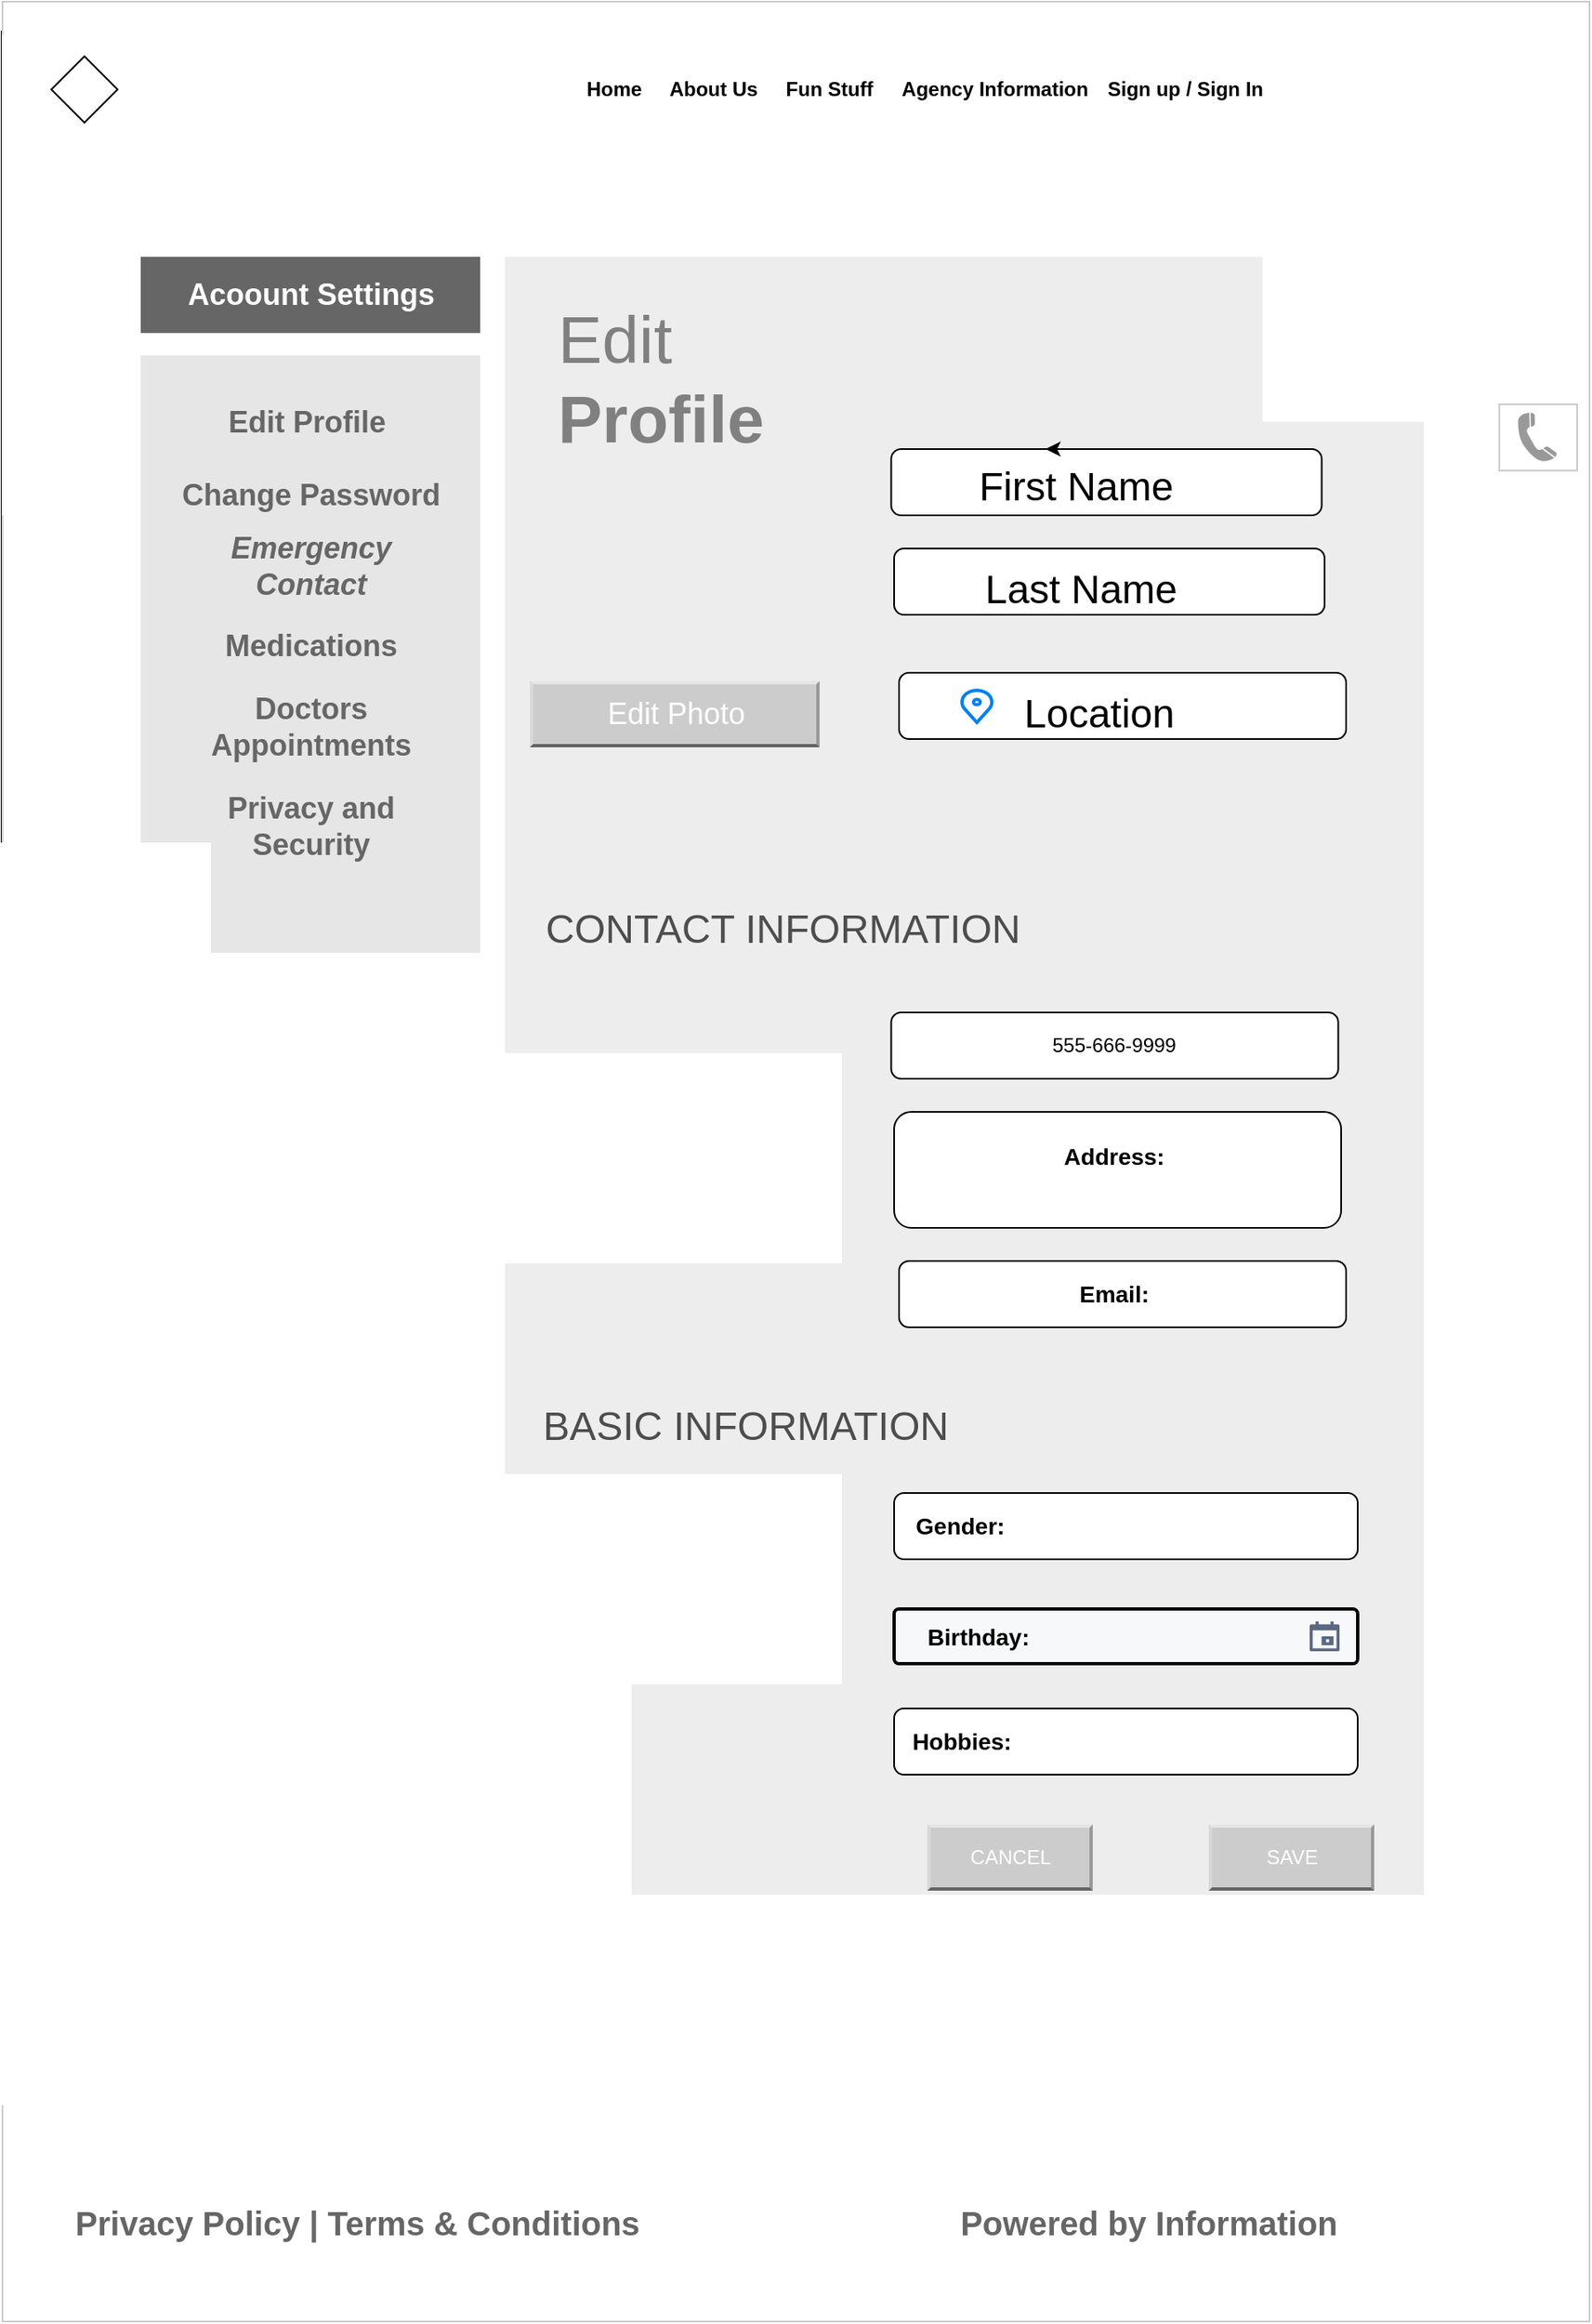 <mxfile version="13.6.2" type="github" pages="2">
  <diagram id="FG9BS8m6Aq1ZOrA0WvgN" name="Page-1">
    <mxGraphModel dx="2070" dy="2230" grid="1" gridSize="10" guides="1" tooltips="1" connect="1" arrows="1" fold="1" page="1" pageScale="1" pageWidth="850" pageHeight="1100" math="0" shadow="0">
      <root>
        <mxCell id="0" />
        <mxCell id="1" parent="0" />
        <mxCell id="u197wY4B6SGhlcCvIEL5-1" value="" style="group" vertex="1" connectable="0" parent="1">
          <mxGeometry x="81" y="-1040" width="959" height="1400" as="geometry" />
        </mxCell>
        <mxCell id="Cww_4uUf4-sxZRk8ilHu-10" value="" style="group;strokeColor=#000000;container=0;" vertex="1" connectable="0" parent="u197wY4B6SGhlcCvIEL5-1">
          <mxGeometry y="18" width="880.5" height="932" as="geometry" />
        </mxCell>
        <mxCell id="Cww_4uUf4-sxZRk8ilHu-11" value="" style="group;fillColor=#E6E6E6;container=0;" vertex="1" connectable="0" parent="u197wY4B6SGhlcCvIEL5-1">
          <mxGeometry y="18" width="880.5" height="932" as="geometry" />
        </mxCell>
        <mxCell id="Cww_4uUf4-sxZRk8ilHu-12" value="" style="rounded=0;whiteSpace=wrap;html=1;strokeColor=#CCCCCC;" vertex="1" parent="u197wY4B6SGhlcCvIEL5-1">
          <mxGeometry x="0.5" width="958.5" height="1400" as="geometry" />
        </mxCell>
        <mxCell id="Cww_4uUf4-sxZRk8ilHu-13" value="" style="rounded=0;whiteSpace=wrap;html=1;fontFamily=Times New Roman;strokeColor=none;" vertex="1" parent="u197wY4B6SGhlcCvIEL5-1">
          <mxGeometry y="20" width="880" height="290" as="geometry" />
        </mxCell>
        <mxCell id="Cww_4uUf4-sxZRk8ilHu-14" value="" style="rhombus;whiteSpace=wrap;html=1;fontFamily=Helvetica;fontSize=12;fontColor=#000000;align=center;strokeColor=#000000;fillColor=#ffffff;" vertex="1" parent="u197wY4B6SGhlcCvIEL5-1">
          <mxGeometry x="30" y="33" width="40" height="40" as="geometry" />
        </mxCell>
        <mxCell id="Cww_4uUf4-sxZRk8ilHu-15" value="" style="group;fontStyle=1" vertex="1" connectable="0" parent="u197wY4B6SGhlcCvIEL5-1">
          <mxGeometry x="350" y="43" width="420" height="20" as="geometry" />
        </mxCell>
        <mxCell id="Cww_4uUf4-sxZRk8ilHu-16" value="&lt;b&gt;Home&lt;/b&gt;" style="text;html=1;strokeColor=none;fillColor=none;align=center;verticalAlign=middle;whiteSpace=wrap;rounded=0;" vertex="1" parent="Cww_4uUf4-sxZRk8ilHu-15">
          <mxGeometry width="40" height="20" as="geometry" />
        </mxCell>
        <mxCell id="Cww_4uUf4-sxZRk8ilHu-17" value="&lt;b&gt;About Us&lt;/b&gt;" style="text;html=1;strokeColor=none;fillColor=none;align=center;verticalAlign=middle;whiteSpace=wrap;rounded=0;" vertex="1" parent="Cww_4uUf4-sxZRk8ilHu-15">
          <mxGeometry x="50" width="60" height="20" as="geometry" />
        </mxCell>
        <mxCell id="Cww_4uUf4-sxZRk8ilHu-18" value="&lt;b&gt;Agency Information&lt;/b&gt;" style="text;html=1;strokeColor=none;fillColor=none;align=center;verticalAlign=middle;whiteSpace=wrap;rounded=0;" vertex="1" parent="Cww_4uUf4-sxZRk8ilHu-15">
          <mxGeometry x="190" width="120" height="20" as="geometry" />
        </mxCell>
        <mxCell id="Cww_4uUf4-sxZRk8ilHu-19" value="&lt;b&gt;Sign up / Sign In&lt;/b&gt;" style="text;html=1;strokeColor=none;fillColor=none;align=center;verticalAlign=middle;whiteSpace=wrap;rounded=0;" vertex="1" parent="Cww_4uUf4-sxZRk8ilHu-15">
          <mxGeometry x="310" width="110" height="20" as="geometry" />
        </mxCell>
        <mxCell id="Cww_4uUf4-sxZRk8ilHu-20" value="Fun Stuff" style="text;html=1;strokeColor=none;fillColor=none;align=center;verticalAlign=middle;whiteSpace=wrap;rounded=0;fontStyle=1" vertex="1" parent="Cww_4uUf4-sxZRk8ilHu-15">
          <mxGeometry x="120" width="60" height="20" as="geometry" />
        </mxCell>
        <mxCell id="Cww_4uUf4-sxZRk8ilHu-21" style="edgeStyle=orthogonalEdgeStyle;rounded=0;orthogonalLoop=1;jettySize=auto;html=1;exitX=0.5;exitY=1;exitDx=0;exitDy=0;" edge="1" parent="Cww_4uUf4-sxZRk8ilHu-15" source="Cww_4uUf4-sxZRk8ilHu-20" target="Cww_4uUf4-sxZRk8ilHu-20">
          <mxGeometry relative="1" as="geometry" />
        </mxCell>
        <mxCell id="Cww_4uUf4-sxZRk8ilHu-22" value="" style="rounded=0;whiteSpace=wrap;html=1;fontColor=#CCCCCC;strokeColor=#CCCCCC;" vertex="1" parent="u197wY4B6SGhlcCvIEL5-1">
          <mxGeometry x="904.5" y="243" width="47" height="40" as="geometry" />
        </mxCell>
        <mxCell id="Cww_4uUf4-sxZRk8ilHu-23" value="" style="shape=mxgraph.signs.tech.telephone_3;html=1;strokeColor=none;verticalLabelPosition=bottom;verticalAlign=top;align=center;fontColor=#CCCCCC;fillColor=#999999;" vertex="1" parent="u197wY4B6SGhlcCvIEL5-1">
          <mxGeometry x="915.75" y="248" width="23.5" height="30" as="geometry" />
        </mxCell>
        <mxCell id="Cww_4uUf4-sxZRk8ilHu-24" value="&lt;b&gt;&lt;font style=&quot;font-size: 20px&quot; color=&quot;#666666&quot;&gt;Powered by Information&lt;/font&gt;&lt;/b&gt;" style="text;html=1;strokeColor=none;fillColor=none;align=center;verticalAlign=middle;whiteSpace=wrap;rounded=0;fontFamily=Helvetica;fontSize=15;fontColor=#FFFFFF;" vertex="1" parent="u197wY4B6SGhlcCvIEL5-1">
          <mxGeometry x="539" y="1330" width="307.5" height="20" as="geometry" />
        </mxCell>
        <mxCell id="Cww_4uUf4-sxZRk8ilHu-25" value="" style="group" vertex="1" connectable="0" parent="u197wY4B6SGhlcCvIEL5-1">
          <mxGeometry x="84" y="154" width="815" height="660" as="geometry" />
        </mxCell>
        <mxCell id="Cww_4uUf4-sxZRk8ilHu-28" value="" style="rounded=0;whiteSpace=wrap;html=1;fillColor=#666666;strokeColor=none;" vertex="1" parent="Cww_4uUf4-sxZRk8ilHu-25">
          <mxGeometry width="205" height="45.961" as="geometry" />
        </mxCell>
        <mxCell id="Cww_4uUf4-sxZRk8ilHu-29" value="" style="rounded=0;whiteSpace=wrap;html=1;fillColor=#E6E6E6;strokeColor=none;" vertex="1" parent="Cww_4uUf4-sxZRk8ilHu-25">
          <mxGeometry y="59.44" width="205" height="360.56" as="geometry" />
        </mxCell>
        <mxCell id="Cww_4uUf4-sxZRk8ilHu-30" value="&lt;font style=&quot;font-size: 18px&quot; color=&quot;#ffffff&quot;&gt;&lt;b&gt;Acoount Settings&lt;/b&gt;&lt;/font&gt;" style="text;html=1;strokeColor=none;fillColor=none;align=center;verticalAlign=middle;whiteSpace=wrap;rounded=0;" vertex="1" parent="Cww_4uUf4-sxZRk8ilHu-25">
          <mxGeometry x="17.5" y="5.362" width="170" height="35.237" as="geometry" />
        </mxCell>
        <mxCell id="Cww_4uUf4-sxZRk8ilHu-31" value="&lt;font color=&quot;#666666&quot;&gt;&lt;span style=&quot;font-size: 18px&quot;&gt;&lt;b&gt;Edit Profile&amp;nbsp;&lt;/b&gt;&lt;/span&gt;&lt;/font&gt;" style="text;html=1;strokeColor=none;fillColor=none;align=center;verticalAlign=middle;whiteSpace=wrap;rounded=0;" vertex="1" parent="Cww_4uUf4-sxZRk8ilHu-25">
          <mxGeometry x="17.5" y="82.73" width="170" height="35.237" as="geometry" />
        </mxCell>
        <mxCell id="Cww_4uUf4-sxZRk8ilHu-32" value="&lt;font color=&quot;#666666&quot;&gt;&lt;span style=&quot;font-size: 18px&quot;&gt;&lt;b&gt;Change Password&lt;/b&gt;&lt;/span&gt;&lt;/font&gt;" style="text;html=1;strokeColor=none;fillColor=none;align=center;verticalAlign=middle;whiteSpace=wrap;rounded=0;" vertex="1" parent="Cww_4uUf4-sxZRk8ilHu-25">
          <mxGeometry x="17.5" y="125.996" width="170" height="35.237" as="geometry" />
        </mxCell>
        <mxCell id="Cww_4uUf4-sxZRk8ilHu-33" value="&lt;font color=&quot;#666666&quot;&gt;&lt;span style=&quot;font-size: 18px&quot;&gt;&lt;b&gt;&lt;i&gt;Emergency Contact&lt;/i&gt;&lt;/b&gt;&lt;/span&gt;&lt;/font&gt;" style="text;html=1;strokeColor=none;fillColor=none;align=center;verticalAlign=middle;whiteSpace=wrap;rounded=0;" vertex="1" parent="Cww_4uUf4-sxZRk8ilHu-25">
          <mxGeometry x="17.5" y="169.023" width="170" height="35.237" as="geometry" />
        </mxCell>
        <mxCell id="Cww_4uUf4-sxZRk8ilHu-34" value="&lt;font color=&quot;#666666&quot;&gt;&lt;span style=&quot;font-size: 18px&quot;&gt;&lt;b&gt;Medications&lt;/b&gt;&lt;/span&gt;&lt;/font&gt;" style="text;html=1;strokeColor=none;fillColor=none;align=center;verticalAlign=middle;whiteSpace=wrap;rounded=0;" vertex="1" parent="Cww_4uUf4-sxZRk8ilHu-25">
          <mxGeometry x="17.5" y="217.29" width="170" height="35.237" as="geometry" />
        </mxCell>
        <mxCell id="Cww_4uUf4-sxZRk8ilHu-35" value="&lt;font color=&quot;#666666&quot;&gt;&lt;span style=&quot;font-size: 18px&quot;&gt;&lt;b&gt;Doctors Appointments&lt;/b&gt;&lt;/span&gt;&lt;/font&gt;" style="text;html=1;strokeColor=none;fillColor=none;align=center;verticalAlign=middle;whiteSpace=wrap;rounded=0;" vertex="1" parent="Cww_4uUf4-sxZRk8ilHu-25">
          <mxGeometry x="17.5" y="265.996" width="170" height="35.237" as="geometry" />
        </mxCell>
        <mxCell id="Cww_4uUf4-sxZRk8ilHu-36" value="&lt;font color=&quot;#666666&quot;&gt;&lt;span style=&quot;font-size: 18px&quot;&gt;&lt;b&gt;Privacy and Security&lt;/b&gt;&lt;/span&gt;&lt;/font&gt;" style="text;html=1;strokeColor=none;fillColor=none;align=center;verticalAlign=middle;whiteSpace=wrap;rounded=0;" vertex="1" parent="Cww_4uUf4-sxZRk8ilHu-25">
          <mxGeometry x="17.5" y="326.003" width="170" height="35.237" as="geometry" />
        </mxCell>
        <mxCell id="Cww_4uUf4-sxZRk8ilHu-57" value="&lt;b&gt;&lt;font style=&quot;font-size: 20px&quot; color=&quot;#666666&quot;&gt;Privacy Policy | Terms &amp;amp; Conditions&lt;/font&gt;&lt;/b&gt;" style="text;html=1;strokeColor=none;fillColor=none;align=center;verticalAlign=middle;whiteSpace=wrap;rounded=0;fontFamily=Helvetica;fontSize=15;fontColor=#FFFFFF;" vertex="1" parent="u197wY4B6SGhlcCvIEL5-1">
          <mxGeometry y="1330" width="430" height="20" as="geometry" />
        </mxCell>
        <mxCell id="Cww_4uUf4-sxZRk8ilHu-58" value="" style="rounded=0;whiteSpace=wrap;html=1;fontFamily=Helvetica;fontSize=25;fontColor=#333333;strokeColor=none;fillColor=#EDEDED;" vertex="1" parent="u197wY4B6SGhlcCvIEL5-1">
          <mxGeometry x="304" y="154" width="555" height="1086" as="geometry" />
        </mxCell>
        <mxCell id="Cww_4uUf4-sxZRk8ilHu-59" value="&lt;font color=&quot;#808080&quot;&gt;Edit&lt;br&gt;&lt;b&gt;Profile&lt;/b&gt;&lt;br&gt;&lt;/font&gt;" style="text;html=1;strokeColor=none;fillColor=none;align=left;verticalAlign=middle;whiteSpace=wrap;rounded=0;fontFamily=Helvetica;fontSize=40;fontColor=#666666;" vertex="1" parent="u197wY4B6SGhlcCvIEL5-1">
          <mxGeometry x="334" y="180" width="220" height="94" as="geometry" />
        </mxCell>
        <mxCell id="Cww_4uUf4-sxZRk8ilHu-86" value="" style="rounded=1;whiteSpace=wrap;html=1;fillColor=#FFFFFF;" vertex="1" parent="u197wY4B6SGhlcCvIEL5-1">
          <mxGeometry x="537.25" y="270" width="260" height="40" as="geometry" />
        </mxCell>
        <mxCell id="Cww_4uUf4-sxZRk8ilHu-88" value="" style="shape=image;html=1;verticalAlign=top;verticalLabelPosition=bottom;labelBackgroundColor=#ffffff;imageAspect=0;aspect=fixed;image=https://cdn0.iconfinder.com/data/icons/small-n-flat/24/678099-profile-filled-128.png;opacity=20;" vertex="1" parent="u197wY4B6SGhlcCvIEL5-1">
          <mxGeometry x="344" y="270" width="128" height="128" as="geometry" />
        </mxCell>
        <mxCell id="Cww_4uUf4-sxZRk8ilHu-81" value="&lt;font style=&quot;font-size: 18px&quot;&gt;Edit Photo&lt;/font&gt;" style="labelPosition=center;verticalLabelPosition=middle;align=center;html=1;shape=mxgraph.basic.shaded_button;dx=2;fontColor=#ffffff;strokeColor=#CCCCCC;fillColor=#CCCCCC;" vertex="1" parent="u197wY4B6SGhlcCvIEL5-1">
          <mxGeometry x="319" y="410" width="175" height="40" as="geometry" />
        </mxCell>
        <mxCell id="Cww_4uUf4-sxZRk8ilHu-93" value="" style="rounded=1;whiteSpace=wrap;html=1;fillColor=#FFFFFF;" vertex="1" parent="u197wY4B6SGhlcCvIEL5-1">
          <mxGeometry x="539" y="330" width="260" height="40" as="geometry" />
        </mxCell>
        <mxCell id="Cww_4uUf4-sxZRk8ilHu-98" value="" style="group" vertex="1" connectable="0" parent="u197wY4B6SGhlcCvIEL5-1">
          <mxGeometry x="569" y="410" width="270" height="40" as="geometry" />
        </mxCell>
        <mxCell id="Cww_4uUf4-sxZRk8ilHu-85" value="" style="rounded=1;whiteSpace=wrap;html=1;fillColor=#FFFFFF;" vertex="1" parent="Cww_4uUf4-sxZRk8ilHu-98">
          <mxGeometry x="-27" y="-5" width="270" height="40" as="geometry" />
        </mxCell>
        <mxCell id="Cww_4uUf4-sxZRk8ilHu-84" value="&lt;font style=&quot;font-size: 24px&quot;&gt;Location&lt;/font&gt;" style="text;html=1;strokeColor=none;fillColor=none;align=center;verticalAlign=middle;whiteSpace=wrap;rounded=0;" vertex="1" parent="Cww_4uUf4-sxZRk8ilHu-98">
          <mxGeometry x="51.25" y="5" width="86" height="30" as="geometry" />
        </mxCell>
        <mxCell id="Cww_4uUf4-sxZRk8ilHu-63" value="" style="html=1;verticalLabelPosition=bottom;align=center;labelBackgroundColor=#ffffff;verticalAlign=top;strokeWidth=2;strokeColor=#0080F0;shadow=0;dashed=0;shape=mxgraph.ios7.icons.location;" vertex="1" parent="Cww_4uUf4-sxZRk8ilHu-98">
          <mxGeometry x="10" y="5" width="20" height="20" as="geometry" />
        </mxCell>
        <mxCell id="Cww_4uUf4-sxZRk8ilHu-64" value="&lt;font style=&quot;font-size: 24px&quot;&gt;CONTACT INFORMATION&lt;/font&gt;" style="text;html=1;strokeColor=none;align=center;verticalAlign=middle;whiteSpace=wrap;rounded=0;fontColor=#4D4D4D;" vertex="1" parent="u197wY4B6SGhlcCvIEL5-1">
          <mxGeometry x="319" y="550" width="306" height="20" as="geometry" />
        </mxCell>
        <mxCell id="Cww_4uUf4-sxZRk8ilHu-66" value="555-666-9999" style="rounded=1;whiteSpace=wrap;html=1;fillColor=#FFFFFF;" vertex="1" parent="u197wY4B6SGhlcCvIEL5-1">
          <mxGeometry x="537.25" y="610" width="270" height="40" as="geometry" />
        </mxCell>
        <mxCell id="Cww_4uUf4-sxZRk8ilHu-69" value="" style="rounded=1;whiteSpace=wrap;html=1;fillColor=#FFFFFF;" vertex="1" parent="u197wY4B6SGhlcCvIEL5-1">
          <mxGeometry x="539" y="670" width="270" height="70" as="geometry" />
        </mxCell>
        <mxCell id="Cww_4uUf4-sxZRk8ilHu-70" value="" style="rounded=1;whiteSpace=wrap;html=1;fillColor=#FFFFFF;" vertex="1" parent="u197wY4B6SGhlcCvIEL5-1">
          <mxGeometry x="542" y="760" width="270" height="40" as="geometry" />
        </mxCell>
        <mxCell id="Cww_4uUf4-sxZRk8ilHu-71" value="&lt;span style=&quot;font-size: 24px&quot;&gt;BASIC INFORMATION&lt;/span&gt;" style="text;html=1;strokeColor=none;align=center;verticalAlign=middle;whiteSpace=wrap;rounded=0;fontColor=#4D4D4D;" vertex="1" parent="u197wY4B6SGhlcCvIEL5-1">
          <mxGeometry x="319" y="850" width="261" height="20" as="geometry" />
        </mxCell>
        <mxCell id="Cww_4uUf4-sxZRk8ilHu-75" value="" style="rounded=1;whiteSpace=wrap;html=1;fillColor=#FFFFFF;" vertex="1" parent="u197wY4B6SGhlcCvIEL5-1">
          <mxGeometry x="539" y="900" width="280" height="40" as="geometry" />
        </mxCell>
        <mxCell id="Cww_4uUf4-sxZRk8ilHu-82" value="" style="rounded=1;arcSize=9;fillColor=#F7F8F9;align=left;spacingLeft=5;html=1;strokeWidth=2;fontColor=#596780;fontSize=12" vertex="1" parent="u197wY4B6SGhlcCvIEL5-1">
          <mxGeometry x="539" y="970" width="280" height="33" as="geometry" />
        </mxCell>
        <mxCell id="Cww_4uUf4-sxZRk8ilHu-83" value="" style="shape=mxgraph.gmdl.calendar;fillColor=#5A6881;strokeColor=none" vertex="1" parent="Cww_4uUf4-sxZRk8ilHu-82">
          <mxGeometry x="1" y="0.5" width="18" height="18" relative="1" as="geometry">
            <mxPoint x="-29" y="-9" as="offset" />
          </mxGeometry>
        </mxCell>
        <mxCell id="Cww_4uUf4-sxZRk8ilHu-74" value="&lt;span style=&quot;font-size: 14px&quot;&gt;&lt;b&gt;Birthday:&lt;/b&gt;&lt;/span&gt;" style="text;html=1;strokeColor=none;fillColor=none;align=center;verticalAlign=middle;whiteSpace=wrap;rounded=0;" vertex="1" parent="Cww_4uUf4-sxZRk8ilHu-82">
          <mxGeometry x="21" y="6.5" width="60" height="20" as="geometry" />
        </mxCell>
        <mxCell id="Cww_4uUf4-sxZRk8ilHu-77" value="" style="rounded=1;whiteSpace=wrap;html=1;fillColor=#FFFFFF;" vertex="1" parent="u197wY4B6SGhlcCvIEL5-1">
          <mxGeometry x="539" y="1030" width="280" height="40" as="geometry" />
        </mxCell>
        <mxCell id="Cww_4uUf4-sxZRk8ilHu-80" value="CANCEL" style="labelPosition=center;verticalLabelPosition=middle;align=center;html=1;shape=mxgraph.basic.shaded_button;dx=2;strokeColor=#006EAF;fontColor=#ffffff;fillColor=#CCCCCC;" vertex="1" parent="u197wY4B6SGhlcCvIEL5-1">
          <mxGeometry x="559" y="1100" width="100" height="40" as="geometry" />
        </mxCell>
        <mxCell id="Cww_4uUf4-sxZRk8ilHu-79" value="SAVE&lt;span style=&quot;font-family: monospace; font-size: 0px;&quot;&gt;%3CmxGraphModel%3E%3Croot%3E%3CmxCell%20id%3D%220%22%2F%3E%3CmxCell%20id%3D%221%22%20parent%3D%220%22%2F%3E%3CmxCell%20id%3D%222%22%20value%3D%22%22%20style%3D%22shape%3Ddelay%3BwhiteSpace%3Dwrap%3Bhtml%3D1%3BfillColor%3D%23FFFFFF%3BfontColor%3D%234D4D4D%3B%22%20vertex%3D%221%22%20parent%3D%221%22%3E%3CmxGeometry%20x%3D%2290%22%20y%3D%221070%22%20width%3D%22100%22%20height%3D%2230%22%20as%3D%22geometry%22%2F%3E%3C%2FmxCell%3E%3C%2Froot%3E%3C%2FmxGraphModel%3E&lt;/span&gt;&lt;span style=&quot;font-family: monospace; font-size: 0px;&quot;&gt;%3CmxGraphModel%3E%3Croot%3E%3CmxCell%20id%3D%220%22%2F%3E%3CmxCell%20id%3D%221%22%20parent%3D%220%22%2F%3E%3CmxCell%20id%3D%222%22%20value%3D%22%22%20style%3D%22shape%3Ddelay%3BwhiteSpace%3Dwrap%3Bhtml%3D1%3BfillColor%3D%23FFFFFF%3BfontColor%3D%234D4D4D%3B%22%20vertex%3D%221%22%20parent%3D%221%22%3E%3CmxGeometry%20x%3D%2290%22%20y%3D%221070%22%20width%3D%22100%22%20height%3D%2230%22%20as%3D%22geometry%22%2F%3E%3C%2FmxCell%3E%3C%2Froot%3E%3C%2FmxGraphModel%3E&lt;/span&gt;" style="labelPosition=center;verticalLabelPosition=middle;align=center;html=1;shape=mxgraph.basic.shaded_button;dx=2;strokeColor=#006EAF;fontColor=#ffffff;fillColor=#CCCCCC;" vertex="1" parent="u197wY4B6SGhlcCvIEL5-1">
          <mxGeometry x="729" y="1100" width="100" height="40" as="geometry" />
        </mxCell>
        <mxCell id="Cww_4uUf4-sxZRk8ilHu-68" value="&lt;font style=&quot;font-size: 14px&quot;&gt;&lt;b&gt;Email:&lt;/b&gt;&lt;/font&gt;" style="text;html=1;strokeColor=none;fillColor=none;align=center;verticalAlign=middle;whiteSpace=wrap;rounded=0;" vertex="1" parent="u197wY4B6SGhlcCvIEL5-1">
          <mxGeometry x="647.25" y="770" width="50" height="20" as="geometry" />
        </mxCell>
        <mxCell id="Cww_4uUf4-sxZRk8ilHu-67" value="&lt;span style=&quot;font-size: 14px&quot;&gt;&lt;b&gt;Address:&lt;/b&gt;&lt;/span&gt;" style="text;html=1;strokeColor=none;fillColor=none;align=center;verticalAlign=middle;whiteSpace=wrap;rounded=0;" vertex="1" parent="u197wY4B6SGhlcCvIEL5-1">
          <mxGeometry x="642.25" y="687" width="60" height="20" as="geometry" />
        </mxCell>
        <mxCell id="Cww_4uUf4-sxZRk8ilHu-72" value="&lt;span style=&quot;font-size: 14px&quot;&gt;&lt;b&gt;Gender:&lt;/b&gt;&lt;/span&gt;" style="text;html=1;strokeColor=none;fillColor=none;align=center;verticalAlign=middle;whiteSpace=wrap;rounded=0;" vertex="1" parent="u197wY4B6SGhlcCvIEL5-1">
          <mxGeometry x="549" y="910" width="60" height="20" as="geometry" />
        </mxCell>
        <mxCell id="Cww_4uUf4-sxZRk8ilHu-73" value="&lt;span style=&quot;font-size: 14px&quot;&gt;&lt;b&gt;Hobbies:&lt;/b&gt;&lt;/span&gt;" style="text;html=1;strokeColor=none;fillColor=none;align=center;verticalAlign=middle;whiteSpace=wrap;rounded=0;" vertex="1" parent="u197wY4B6SGhlcCvIEL5-1">
          <mxGeometry x="550" y="1040" width="60" height="20" as="geometry" />
        </mxCell>
        <mxCell id="Cww_4uUf4-sxZRk8ilHu-76" style="edgeStyle=orthogonalEdgeStyle;rounded=0;orthogonalLoop=1;jettySize=auto;html=1;exitX=0.5;exitY=1;exitDx=0;exitDy=0;fontColor=#4D4D4D;" edge="1" parent="u197wY4B6SGhlcCvIEL5-1" source="Cww_4uUf4-sxZRk8ilHu-73" target="Cww_4uUf4-sxZRk8ilHu-73">
          <mxGeometry relative="1" as="geometry" />
        </mxCell>
        <mxCell id="Cww_4uUf4-sxZRk8ilHu-91" style="edgeStyle=orthogonalEdgeStyle;rounded=0;orthogonalLoop=1;jettySize=auto;html=1;exitX=0.5;exitY=0;exitDx=0;exitDy=0;entryX=0.25;entryY=0;entryDx=0;entryDy=0;fontSize=25;fontColor=#000000;" edge="1" parent="u197wY4B6SGhlcCvIEL5-1">
          <mxGeometry relative="1" as="geometry">
            <mxPoint x="662" y="270" as="sourcePoint" />
            <mxPoint x="630.5" y="270" as="targetPoint" />
          </mxGeometry>
        </mxCell>
        <mxCell id="Cww_4uUf4-sxZRk8ilHu-87" value="&lt;font style=&quot;font-size: 24px&quot;&gt;Last Name&lt;/font&gt;" style="text;html=1;strokeColor=none;fillColor=none;align=center;verticalAlign=middle;whiteSpace=wrap;rounded=0;" vertex="1" parent="u197wY4B6SGhlcCvIEL5-1">
          <mxGeometry x="589" y="340" width="126" height="30" as="geometry" />
        </mxCell>
        <mxCell id="Cww_4uUf4-sxZRk8ilHu-100" value="&lt;font style=&quot;font-size: 24px&quot;&gt;First Name&lt;/font&gt;" style="text;html=1;strokeColor=none;fillColor=none;align=center;verticalAlign=middle;whiteSpace=wrap;rounded=0;" vertex="1" parent="u197wY4B6SGhlcCvIEL5-1">
          <mxGeometry x="586" y="278" width="126" height="30" as="geometry" />
        </mxCell>
      </root>
    </mxGraphModel>
  </diagram>
  <diagram id="ovaR8N8WrJw3hFMRFfUv" name="Page-2">
    <mxGraphModel dx="828" dy="1552" grid="1" gridSize="10" guides="1" tooltips="1" connect="1" arrows="1" fold="1" page="1" pageScale="1" pageWidth="850" pageHeight="1100" math="0" shadow="0">
      <root>
        <mxCell id="Gfk7INZrDM2vCeWvqn-7-0" />
        <mxCell id="Gfk7INZrDM2vCeWvqn-7-1" parent="Gfk7INZrDM2vCeWvqn-7-0" />
        <mxCell id="RSS6CRKbhPHFAODeai5Q-0" value="" style="group" vertex="1" connectable="0" parent="Gfk7INZrDM2vCeWvqn-7-1">
          <mxGeometry x="81" y="-1040" width="959" height="1400" as="geometry" />
        </mxCell>
        <mxCell id="RSS6CRKbhPHFAODeai5Q-1" value="" style="group;strokeColor=#000000;container=0;" vertex="1" connectable="0" parent="RSS6CRKbhPHFAODeai5Q-0">
          <mxGeometry y="18" width="880.5" height="932" as="geometry" />
        </mxCell>
        <mxCell id="RSS6CRKbhPHFAODeai5Q-2" value="" style="group;fillColor=#E6E6E6;container=0;" vertex="1" connectable="0" parent="RSS6CRKbhPHFAODeai5Q-0">
          <mxGeometry y="18" width="880.5" height="932" as="geometry" />
        </mxCell>
        <mxCell id="RSS6CRKbhPHFAODeai5Q-3" value="" style="rounded=0;whiteSpace=wrap;html=1;strokeColor=#CCCCCC;" vertex="1" parent="RSS6CRKbhPHFAODeai5Q-0">
          <mxGeometry x="0.5" width="958.5" height="1400" as="geometry" />
        </mxCell>
        <mxCell id="RSS6CRKbhPHFAODeai5Q-4" value="" style="rounded=0;whiteSpace=wrap;html=1;fontFamily=Times New Roman;strokeColor=none;" vertex="1" parent="RSS6CRKbhPHFAODeai5Q-0">
          <mxGeometry y="20" width="880" height="290" as="geometry" />
        </mxCell>
        <mxCell id="RSS6CRKbhPHFAODeai5Q-5" value="" style="rhombus;whiteSpace=wrap;html=1;fontFamily=Helvetica;fontSize=12;fontColor=#000000;align=center;strokeColor=#000000;fillColor=#ffffff;" vertex="1" parent="RSS6CRKbhPHFAODeai5Q-0">
          <mxGeometry x="30" y="33" width="40" height="40" as="geometry" />
        </mxCell>
        <mxCell id="RSS6CRKbhPHFAODeai5Q-6" value="" style="group;fontStyle=1" vertex="1" connectable="0" parent="RSS6CRKbhPHFAODeai5Q-0">
          <mxGeometry x="350" y="43" width="420" height="20" as="geometry" />
        </mxCell>
        <mxCell id="RSS6CRKbhPHFAODeai5Q-7" value="&lt;b&gt;Home&lt;/b&gt;" style="text;html=1;strokeColor=none;fillColor=none;align=center;verticalAlign=middle;whiteSpace=wrap;rounded=0;" vertex="1" parent="RSS6CRKbhPHFAODeai5Q-6">
          <mxGeometry width="40" height="20" as="geometry" />
        </mxCell>
        <mxCell id="RSS6CRKbhPHFAODeai5Q-8" value="&lt;b&gt;About Us&lt;/b&gt;" style="text;html=1;strokeColor=none;fillColor=none;align=center;verticalAlign=middle;whiteSpace=wrap;rounded=0;" vertex="1" parent="RSS6CRKbhPHFAODeai5Q-6">
          <mxGeometry x="50" width="60" height="20" as="geometry" />
        </mxCell>
        <mxCell id="RSS6CRKbhPHFAODeai5Q-9" value="&lt;b&gt;Agency Information&lt;/b&gt;" style="text;html=1;strokeColor=none;fillColor=none;align=center;verticalAlign=middle;whiteSpace=wrap;rounded=0;" vertex="1" parent="RSS6CRKbhPHFAODeai5Q-6">
          <mxGeometry x="190" width="120" height="20" as="geometry" />
        </mxCell>
        <mxCell id="RSS6CRKbhPHFAODeai5Q-10" value="&lt;b&gt;Sign up / Sign In&lt;/b&gt;" style="text;html=1;strokeColor=none;fillColor=none;align=center;verticalAlign=middle;whiteSpace=wrap;rounded=0;" vertex="1" parent="RSS6CRKbhPHFAODeai5Q-6">
          <mxGeometry x="310" width="110" height="20" as="geometry" />
        </mxCell>
        <mxCell id="RSS6CRKbhPHFAODeai5Q-11" value="Fun Stuff" style="text;html=1;strokeColor=none;fillColor=none;align=center;verticalAlign=middle;whiteSpace=wrap;rounded=0;fontStyle=1" vertex="1" parent="RSS6CRKbhPHFAODeai5Q-6">
          <mxGeometry x="120" width="60" height="20" as="geometry" />
        </mxCell>
        <mxCell id="RSS6CRKbhPHFAODeai5Q-12" style="edgeStyle=orthogonalEdgeStyle;rounded=0;orthogonalLoop=1;jettySize=auto;html=1;exitX=0.5;exitY=1;exitDx=0;exitDy=0;" edge="1" parent="RSS6CRKbhPHFAODeai5Q-6" source="RSS6CRKbhPHFAODeai5Q-11" target="RSS6CRKbhPHFAODeai5Q-11">
          <mxGeometry relative="1" as="geometry" />
        </mxCell>
        <mxCell id="RSS6CRKbhPHFAODeai5Q-13" value="" style="rounded=0;whiteSpace=wrap;html=1;fontColor=#CCCCCC;strokeColor=#CCCCCC;" vertex="1" parent="RSS6CRKbhPHFAODeai5Q-0">
          <mxGeometry x="904.5" y="243" width="47" height="40" as="geometry" />
        </mxCell>
        <mxCell id="RSS6CRKbhPHFAODeai5Q-14" value="" style="shape=mxgraph.signs.tech.telephone_3;html=1;strokeColor=none;verticalLabelPosition=bottom;verticalAlign=top;align=center;fontColor=#CCCCCC;fillColor=#999999;" vertex="1" parent="RSS6CRKbhPHFAODeai5Q-0">
          <mxGeometry x="915.75" y="248" width="23.5" height="30" as="geometry" />
        </mxCell>
        <mxCell id="RSS6CRKbhPHFAODeai5Q-15" value="&lt;b&gt;&lt;font style=&quot;font-size: 20px&quot; color=&quot;#666666&quot;&gt;Powered by Information&lt;/font&gt;&lt;/b&gt;" style="text;html=1;strokeColor=none;fillColor=none;align=center;verticalAlign=middle;whiteSpace=wrap;rounded=0;fontFamily=Helvetica;fontSize=15;fontColor=#FFFFFF;" vertex="1" parent="RSS6CRKbhPHFAODeai5Q-0">
          <mxGeometry x="539" y="1330" width="307.5" height="20" as="geometry" />
        </mxCell>
        <mxCell id="RSS6CRKbhPHFAODeai5Q-16" value="" style="group" vertex="1" connectable="0" parent="RSS6CRKbhPHFAODeai5Q-0">
          <mxGeometry x="84" y="154" width="815" height="660" as="geometry" />
        </mxCell>
        <mxCell id="RSS6CRKbhPHFAODeai5Q-17" value="" style="rounded=0;whiteSpace=wrap;html=1;fillColor=#666666;strokeColor=none;" vertex="1" parent="RSS6CRKbhPHFAODeai5Q-16">
          <mxGeometry width="205" height="45.961" as="geometry" />
        </mxCell>
        <mxCell id="RSS6CRKbhPHFAODeai5Q-18" value="" style="rounded=0;whiteSpace=wrap;html=1;fillColor=#E6E6E6;strokeColor=none;" vertex="1" parent="RSS6CRKbhPHFAODeai5Q-16">
          <mxGeometry y="59.44" width="205" height="360.56" as="geometry" />
        </mxCell>
        <mxCell id="RSS6CRKbhPHFAODeai5Q-19" value="&lt;font style=&quot;font-size: 18px&quot; color=&quot;#ffffff&quot;&gt;&lt;b&gt;Acoount Settings&lt;/b&gt;&lt;/font&gt;" style="text;html=1;strokeColor=none;fillColor=none;align=center;verticalAlign=middle;whiteSpace=wrap;rounded=0;" vertex="1" parent="RSS6CRKbhPHFAODeai5Q-16">
          <mxGeometry x="17.5" y="5.362" width="170" height="35.237" as="geometry" />
        </mxCell>
        <mxCell id="RSS6CRKbhPHFAODeai5Q-20" value="&lt;font color=&quot;#666666&quot;&gt;&lt;span style=&quot;font-size: 18px&quot;&gt;&lt;b&gt;Edit Profile&amp;nbsp;&lt;/b&gt;&lt;/span&gt;&lt;/font&gt;" style="text;html=1;strokeColor=none;fillColor=none;align=center;verticalAlign=middle;whiteSpace=wrap;rounded=0;" vertex="1" parent="RSS6CRKbhPHFAODeai5Q-16">
          <mxGeometry x="17.5" y="82.73" width="170" height="35.237" as="geometry" />
        </mxCell>
        <mxCell id="RSS6CRKbhPHFAODeai5Q-21" value="&lt;font color=&quot;#666666&quot;&gt;&lt;span style=&quot;font-size: 18px&quot;&gt;&lt;b&gt;Change Password&lt;/b&gt;&lt;/span&gt;&lt;/font&gt;" style="text;html=1;strokeColor=none;fillColor=none;align=center;verticalAlign=middle;whiteSpace=wrap;rounded=0;" vertex="1" parent="RSS6CRKbhPHFAODeai5Q-16">
          <mxGeometry x="17.5" y="125.996" width="170" height="35.237" as="geometry" />
        </mxCell>
        <mxCell id="RSS6CRKbhPHFAODeai5Q-22" value="&lt;font color=&quot;#666666&quot;&gt;&lt;span style=&quot;font-size: 18px&quot;&gt;&lt;b&gt;&lt;i&gt;Emergency Contact&lt;/i&gt;&lt;/b&gt;&lt;/span&gt;&lt;/font&gt;" style="text;html=1;strokeColor=none;fillColor=none;align=center;verticalAlign=middle;whiteSpace=wrap;rounded=0;" vertex="1" parent="RSS6CRKbhPHFAODeai5Q-16">
          <mxGeometry x="17.5" y="169.023" width="170" height="35.237" as="geometry" />
        </mxCell>
        <mxCell id="RSS6CRKbhPHFAODeai5Q-23" value="&lt;font color=&quot;#666666&quot;&gt;&lt;span style=&quot;font-size: 18px&quot;&gt;&lt;b&gt;Medications&lt;/b&gt;&lt;/span&gt;&lt;/font&gt;" style="text;html=1;strokeColor=none;fillColor=none;align=center;verticalAlign=middle;whiteSpace=wrap;rounded=0;" vertex="1" parent="RSS6CRKbhPHFAODeai5Q-16">
          <mxGeometry x="17.5" y="217.29" width="170" height="35.237" as="geometry" />
        </mxCell>
        <mxCell id="RSS6CRKbhPHFAODeai5Q-24" value="&lt;font color=&quot;#666666&quot;&gt;&lt;span style=&quot;font-size: 18px&quot;&gt;&lt;b&gt;Doctors Appointments&lt;/b&gt;&lt;/span&gt;&lt;/font&gt;" style="text;html=1;strokeColor=none;fillColor=none;align=center;verticalAlign=middle;whiteSpace=wrap;rounded=0;" vertex="1" parent="RSS6CRKbhPHFAODeai5Q-16">
          <mxGeometry x="17.5" y="265.996" width="170" height="35.237" as="geometry" />
        </mxCell>
        <mxCell id="RSS6CRKbhPHFAODeai5Q-25" value="&lt;font color=&quot;#666666&quot;&gt;&lt;span style=&quot;font-size: 18px&quot;&gt;&lt;b&gt;Privacy and Security&lt;/b&gt;&lt;/span&gt;&lt;/font&gt;" style="text;html=1;strokeColor=none;fillColor=none;align=center;verticalAlign=middle;whiteSpace=wrap;rounded=0;" vertex="1" parent="RSS6CRKbhPHFAODeai5Q-16">
          <mxGeometry x="17.5" y="326.003" width="170" height="35.237" as="geometry" />
        </mxCell>
        <mxCell id="RSS6CRKbhPHFAODeai5Q-26" value="&lt;b&gt;&lt;font style=&quot;font-size: 20px&quot; color=&quot;#666666&quot;&gt;Privacy Policy | Terms &amp;amp; Conditions&lt;/font&gt;&lt;/b&gt;" style="text;html=1;strokeColor=none;fillColor=none;align=center;verticalAlign=middle;whiteSpace=wrap;rounded=0;fontFamily=Helvetica;fontSize=15;fontColor=#FFFFFF;" vertex="1" parent="RSS6CRKbhPHFAODeai5Q-0">
          <mxGeometry y="1330" width="430" height="20" as="geometry" />
        </mxCell>
        <mxCell id="RSS6CRKbhPHFAODeai5Q-27" value="" style="rounded=0;whiteSpace=wrap;html=1;fontFamily=Helvetica;fontSize=25;fontColor=#333333;strokeColor=none;fillColor=#EDEDED;" vertex="1" parent="RSS6CRKbhPHFAODeai5Q-0">
          <mxGeometry x="304" y="154" width="555" height="1086" as="geometry" />
        </mxCell>
        <mxCell id="RSS6CRKbhPHFAODeai5Q-28" value="&lt;font color=&quot;#808080&quot;&gt;&lt;br&gt;&lt;b&gt;Profile&lt;/b&gt;&lt;br&gt;&lt;/font&gt;" style="text;html=1;strokeColor=none;fillColor=none;align=left;verticalAlign=middle;whiteSpace=wrap;rounded=0;fontFamily=Helvetica;fontSize=40;fontColor=#666666;" vertex="1" parent="RSS6CRKbhPHFAODeai5Q-0">
          <mxGeometry x="334" y="180" width="220" height="94" as="geometry" />
        </mxCell>
        <mxCell id="RSS6CRKbhPHFAODeai5Q-29" value="" style="rounded=1;whiteSpace=wrap;html=1;fillColor=#FFFFFF;" vertex="1" parent="RSS6CRKbhPHFAODeai5Q-0">
          <mxGeometry x="537.25" y="270" width="260" height="40" as="geometry" />
        </mxCell>
        <mxCell id="RSS6CRKbhPHFAODeai5Q-30" value="" style="shape=image;html=1;verticalAlign=top;verticalLabelPosition=bottom;labelBackgroundColor=#ffffff;imageAspect=0;aspect=fixed;image=https://cdn0.iconfinder.com/data/icons/small-n-flat/24/678099-profile-filled-128.png" vertex="1" parent="RSS6CRKbhPHFAODeai5Q-0">
          <mxGeometry x="344" y="270" width="128" height="128" as="geometry" />
        </mxCell>
        <mxCell id="RSS6CRKbhPHFAODeai5Q-31" value="&lt;font style=&quot;font-size: 18px&quot;&gt;Edit Photo&lt;/font&gt;" style="labelPosition=center;verticalLabelPosition=middle;align=center;html=1;shape=mxgraph.basic.shaded_button;dx=2;fontColor=#ffffff;strokeColor=#CCCCCC;fillColor=#CCCCCC;" vertex="1" parent="RSS6CRKbhPHFAODeai5Q-0">
          <mxGeometry x="319" y="410" width="175" height="40" as="geometry" />
        </mxCell>
        <mxCell id="RSS6CRKbhPHFAODeai5Q-32" value="" style="rounded=1;whiteSpace=wrap;html=1;fillColor=#FFFFFF;" vertex="1" parent="RSS6CRKbhPHFAODeai5Q-0">
          <mxGeometry x="539" y="330" width="260" height="40" as="geometry" />
        </mxCell>
        <mxCell id="RSS6CRKbhPHFAODeai5Q-33" value="" style="group" vertex="1" connectable="0" parent="RSS6CRKbhPHFAODeai5Q-0">
          <mxGeometry x="569" y="410" width="270" height="40" as="geometry" />
        </mxCell>
        <mxCell id="RSS6CRKbhPHFAODeai5Q-34" value="" style="rounded=1;whiteSpace=wrap;html=1;fillColor=#FFFFFF;" vertex="1" parent="RSS6CRKbhPHFAODeai5Q-33">
          <mxGeometry x="-27" y="-5" width="270" height="40" as="geometry" />
        </mxCell>
        <mxCell id="RSS6CRKbhPHFAODeai5Q-35" value="&lt;font style=&quot;font-size: 24px&quot;&gt;Location&lt;/font&gt;" style="text;html=1;strokeColor=none;fillColor=none;align=center;verticalAlign=middle;whiteSpace=wrap;rounded=0;" vertex="1" parent="RSS6CRKbhPHFAODeai5Q-33">
          <mxGeometry x="51.25" y="5" width="86" height="30" as="geometry" />
        </mxCell>
        <mxCell id="RSS6CRKbhPHFAODeai5Q-36" value="" style="html=1;verticalLabelPosition=bottom;align=center;labelBackgroundColor=#ffffff;verticalAlign=top;strokeWidth=2;strokeColor=#0080F0;shadow=0;dashed=0;shape=mxgraph.ios7.icons.location;" vertex="1" parent="RSS6CRKbhPHFAODeai5Q-33">
          <mxGeometry x="10" y="5" width="20" height="20" as="geometry" />
        </mxCell>
        <mxCell id="RSS6CRKbhPHFAODeai5Q-37" value="&lt;font style=&quot;font-size: 24px&quot;&gt;CONTACT INFORMATION&lt;/font&gt;" style="text;html=1;strokeColor=none;fillColor=#FFFFFF;align=center;verticalAlign=middle;whiteSpace=wrap;rounded=0;fontColor=#4D4D4D;" vertex="1" parent="RSS6CRKbhPHFAODeai5Q-0">
          <mxGeometry x="319" y="550" width="306" height="20" as="geometry" />
        </mxCell>
        <mxCell id="RSS6CRKbhPHFAODeai5Q-38" value="555-666-9999" style="rounded=1;whiteSpace=wrap;html=1;fillColor=#FFFFFF;" vertex="1" parent="RSS6CRKbhPHFAODeai5Q-0">
          <mxGeometry x="537.25" y="610" width="270" height="40" as="geometry" />
        </mxCell>
        <mxCell id="RSS6CRKbhPHFAODeai5Q-39" value="" style="rounded=1;whiteSpace=wrap;html=1;fillColor=#FFFFFF;" vertex="1" parent="RSS6CRKbhPHFAODeai5Q-0">
          <mxGeometry x="539" y="670" width="270" height="70" as="geometry" />
        </mxCell>
        <mxCell id="RSS6CRKbhPHFAODeai5Q-40" value="" style="rounded=1;whiteSpace=wrap;html=1;fillColor=#FFFFFF;" vertex="1" parent="RSS6CRKbhPHFAODeai5Q-0">
          <mxGeometry x="542" y="760" width="270" height="40" as="geometry" />
        </mxCell>
        <mxCell id="RSS6CRKbhPHFAODeai5Q-41" value="&lt;span style=&quot;font-size: 24px&quot;&gt;BASIC INFORMATION&lt;/span&gt;" style="text;html=1;strokeColor=none;fillColor=#FFFFFF;align=center;verticalAlign=middle;whiteSpace=wrap;rounded=0;fontColor=#4D4D4D;" vertex="1" parent="RSS6CRKbhPHFAODeai5Q-0">
          <mxGeometry x="319" y="850" width="261" height="20" as="geometry" />
        </mxCell>
        <mxCell id="RSS6CRKbhPHFAODeai5Q-42" value="" style="rounded=1;whiteSpace=wrap;html=1;fillColor=#FFFFFF;" vertex="1" parent="RSS6CRKbhPHFAODeai5Q-0">
          <mxGeometry x="539" y="900" width="280" height="40" as="geometry" />
        </mxCell>
        <mxCell id="RSS6CRKbhPHFAODeai5Q-43" value="" style="rounded=1;arcSize=9;fillColor=#F7F8F9;align=left;spacingLeft=5;html=1;strokeWidth=2;fontColor=#596780;fontSize=12" vertex="1" parent="RSS6CRKbhPHFAODeai5Q-0">
          <mxGeometry x="539" y="970" width="280" height="33" as="geometry" />
        </mxCell>
        <mxCell id="RSS6CRKbhPHFAODeai5Q-44" value="" style="shape=mxgraph.gmdl.calendar;fillColor=#5A6881;strokeColor=none" vertex="1" parent="RSS6CRKbhPHFAODeai5Q-43">
          <mxGeometry x="1" y="0.5" width="18" height="18" relative="1" as="geometry">
            <mxPoint x="-29" y="-9" as="offset" />
          </mxGeometry>
        </mxCell>
        <mxCell id="RSS6CRKbhPHFAODeai5Q-45" value="&lt;span style=&quot;font-size: 14px&quot;&gt;&lt;b&gt;Birthday:&lt;/b&gt;&lt;/span&gt;" style="text;html=1;strokeColor=none;fillColor=none;align=center;verticalAlign=middle;whiteSpace=wrap;rounded=0;" vertex="1" parent="RSS6CRKbhPHFAODeai5Q-43">
          <mxGeometry x="21" y="6.5" width="60" height="20" as="geometry" />
        </mxCell>
        <mxCell id="RSS6CRKbhPHFAODeai5Q-46" value="" style="rounded=1;whiteSpace=wrap;html=1;fillColor=#FFFFFF;" vertex="1" parent="RSS6CRKbhPHFAODeai5Q-0">
          <mxGeometry x="539" y="1030" width="280" height="40" as="geometry" />
        </mxCell>
        <mxCell id="RSS6CRKbhPHFAODeai5Q-47" value="CANCEL" style="labelPosition=center;verticalLabelPosition=middle;align=center;html=1;shape=mxgraph.basic.shaded_button;dx=2;strokeColor=#006EAF;fontColor=#ffffff;fillColor=#CCCCCC;" vertex="1" parent="RSS6CRKbhPHFAODeai5Q-0">
          <mxGeometry x="559" y="1100" width="100" height="40" as="geometry" />
        </mxCell>
        <mxCell id="RSS6CRKbhPHFAODeai5Q-48" value="SAVE&lt;span style=&quot;font-family: monospace; font-size: 0px;&quot;&gt;%3CmxGraphModel%3E%3Croot%3E%3CmxCell%20id%3D%220%22%2F%3E%3CmxCell%20id%3D%221%22%20parent%3D%220%22%2F%3E%3CmxCell%20id%3D%222%22%20value%3D%22%22%20style%3D%22shape%3Ddelay%3BwhiteSpace%3Dwrap%3Bhtml%3D1%3BfillColor%3D%23FFFFFF%3BfontColor%3D%234D4D4D%3B%22%20vertex%3D%221%22%20parent%3D%221%22%3E%3CmxGeometry%20x%3D%2290%22%20y%3D%221070%22%20width%3D%22100%22%20height%3D%2230%22%20as%3D%22geometry%22%2F%3E%3C%2FmxCell%3E%3C%2Froot%3E%3C%2FmxGraphModel%3E&lt;/span&gt;&lt;span style=&quot;font-family: monospace; font-size: 0px;&quot;&gt;%3CmxGraphModel%3E%3Croot%3E%3CmxCell%20id%3D%220%22%2F%3E%3CmxCell%20id%3D%221%22%20parent%3D%220%22%2F%3E%3CmxCell%20id%3D%222%22%20value%3D%22%22%20style%3D%22shape%3Ddelay%3BwhiteSpace%3Dwrap%3Bhtml%3D1%3BfillColor%3D%23FFFFFF%3BfontColor%3D%234D4D4D%3B%22%20vertex%3D%221%22%20parent%3D%221%22%3E%3CmxGeometry%20x%3D%2290%22%20y%3D%221070%22%20width%3D%22100%22%20height%3D%2230%22%20as%3D%22geometry%22%2F%3E%3C%2FmxCell%3E%3C%2Froot%3E%3C%2FmxGraphModel%3E&lt;/span&gt;" style="labelPosition=center;verticalLabelPosition=middle;align=center;html=1;shape=mxgraph.basic.shaded_button;dx=2;strokeColor=#006EAF;fontColor=#ffffff;fillColor=#CCCCCC;" vertex="1" parent="RSS6CRKbhPHFAODeai5Q-0">
          <mxGeometry x="729" y="1100" width="100" height="40" as="geometry" />
        </mxCell>
        <mxCell id="RSS6CRKbhPHFAODeai5Q-49" value="&lt;font style=&quot;font-size: 14px&quot;&gt;&lt;b&gt;Email:&lt;/b&gt;&lt;/font&gt;" style="text;html=1;strokeColor=none;fillColor=none;align=center;verticalAlign=middle;whiteSpace=wrap;rounded=0;" vertex="1" parent="RSS6CRKbhPHFAODeai5Q-0">
          <mxGeometry x="647.25" y="770" width="50" height="20" as="geometry" />
        </mxCell>
        <mxCell id="RSS6CRKbhPHFAODeai5Q-50" value="&lt;span style=&quot;font-size: 14px&quot;&gt;&lt;b&gt;Address:&lt;/b&gt;&lt;/span&gt;" style="text;html=1;strokeColor=none;fillColor=none;align=center;verticalAlign=middle;whiteSpace=wrap;rounded=0;" vertex="1" parent="RSS6CRKbhPHFAODeai5Q-0">
          <mxGeometry x="642.25" y="687" width="60" height="20" as="geometry" />
        </mxCell>
        <mxCell id="RSS6CRKbhPHFAODeai5Q-51" value="&lt;span style=&quot;font-size: 14px&quot;&gt;&lt;b&gt;Gender:&lt;/b&gt;&lt;/span&gt;" style="text;html=1;strokeColor=none;fillColor=none;align=center;verticalAlign=middle;whiteSpace=wrap;rounded=0;" vertex="1" parent="RSS6CRKbhPHFAODeai5Q-0">
          <mxGeometry x="549" y="910" width="60" height="20" as="geometry" />
        </mxCell>
        <mxCell id="RSS6CRKbhPHFAODeai5Q-52" value="&lt;span style=&quot;font-size: 14px&quot;&gt;&lt;b&gt;Hobbies:&lt;/b&gt;&lt;/span&gt;" style="text;html=1;strokeColor=none;fillColor=none;align=center;verticalAlign=middle;whiteSpace=wrap;rounded=0;" vertex="1" parent="RSS6CRKbhPHFAODeai5Q-0">
          <mxGeometry x="550" y="1040" width="60" height="20" as="geometry" />
        </mxCell>
        <mxCell id="RSS6CRKbhPHFAODeai5Q-53" style="edgeStyle=orthogonalEdgeStyle;rounded=0;orthogonalLoop=1;jettySize=auto;html=1;exitX=0.5;exitY=1;exitDx=0;exitDy=0;fontColor=#4D4D4D;" edge="1" parent="RSS6CRKbhPHFAODeai5Q-0" source="RSS6CRKbhPHFAODeai5Q-52" target="RSS6CRKbhPHFAODeai5Q-52">
          <mxGeometry relative="1" as="geometry" />
        </mxCell>
        <mxCell id="RSS6CRKbhPHFAODeai5Q-54" style="edgeStyle=orthogonalEdgeStyle;rounded=0;orthogonalLoop=1;jettySize=auto;html=1;exitX=0.5;exitY=0;exitDx=0;exitDy=0;entryX=0.25;entryY=0;entryDx=0;entryDy=0;fontSize=25;fontColor=#000000;" edge="1" parent="RSS6CRKbhPHFAODeai5Q-0">
          <mxGeometry relative="1" as="geometry">
            <mxPoint x="662" y="270" as="sourcePoint" />
            <mxPoint x="630.5" y="270" as="targetPoint" />
          </mxGeometry>
        </mxCell>
        <mxCell id="RSS6CRKbhPHFAODeai5Q-55" value="&lt;font style=&quot;font-size: 24px&quot;&gt;Last Name&lt;/font&gt;" style="text;html=1;strokeColor=none;fillColor=none;align=center;verticalAlign=middle;whiteSpace=wrap;rounded=0;" vertex="1" parent="RSS6CRKbhPHFAODeai5Q-0">
          <mxGeometry x="589" y="340" width="126" height="30" as="geometry" />
        </mxCell>
        <mxCell id="RSS6CRKbhPHFAODeai5Q-56" value="&lt;font style=&quot;font-size: 24px&quot;&gt;First Name&lt;/font&gt;" style="text;html=1;strokeColor=none;fillColor=none;align=center;verticalAlign=middle;whiteSpace=wrap;rounded=0;" vertex="1" parent="RSS6CRKbhPHFAODeai5Q-0">
          <mxGeometry x="586" y="278" width="126" height="30" as="geometry" />
        </mxCell>
      </root>
    </mxGraphModel>
  </diagram>
</mxfile>
